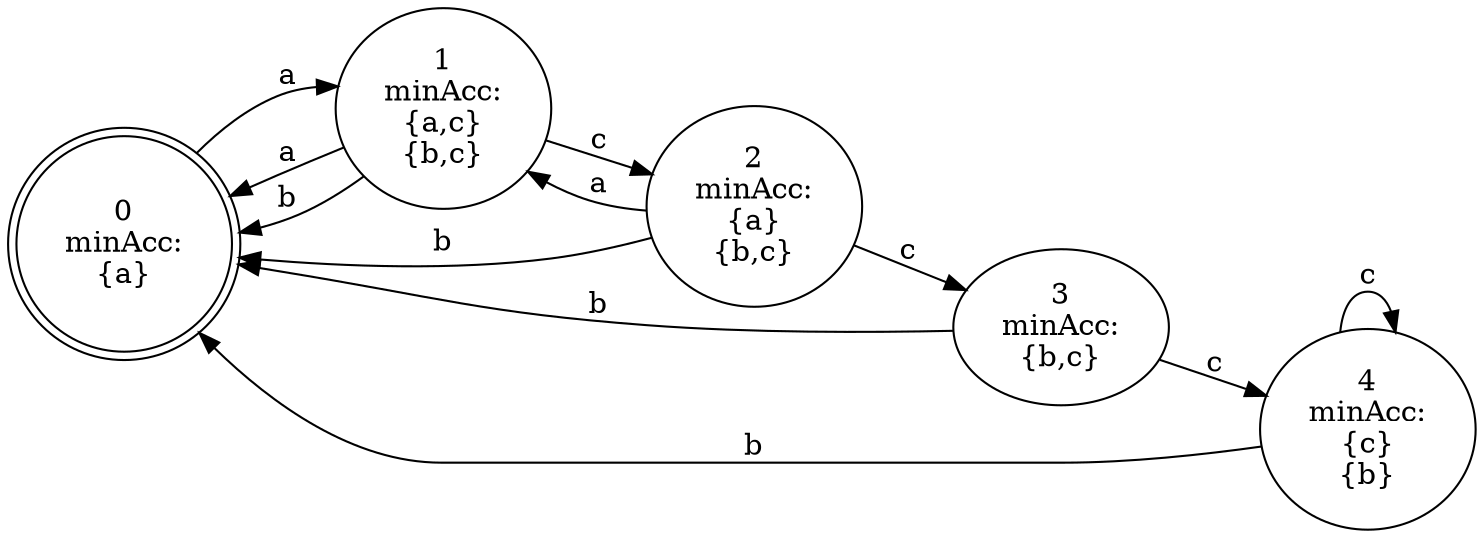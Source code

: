 digraph g {

rankdir="LR"
0[shape=doublecircle,label="0\nminAcc:\n{a}\n"];
0 -> 1[label="a"];
1[label="1\nminAcc:\n{a,c}\n{b,c}\n"];
1 -> 0[label="a"];
1 -> 0[label="b"];
1 -> 2[label="c"];
2[label="2\nminAcc:\n{a}\n{b,c}\n"];
2 -> 1[label="a"];
2 -> 0[label="b"];
2 -> 3[label="c"];
3[label="3\nminAcc:\n{b,c}\n"];
3 -> 0[label="b"];
3 -> 4[label="c"];
4[label="4\nminAcc:\n{c}\n{b}\n"];
4 -> 0[label="b"];
4 -> 4[label="c"];

}

